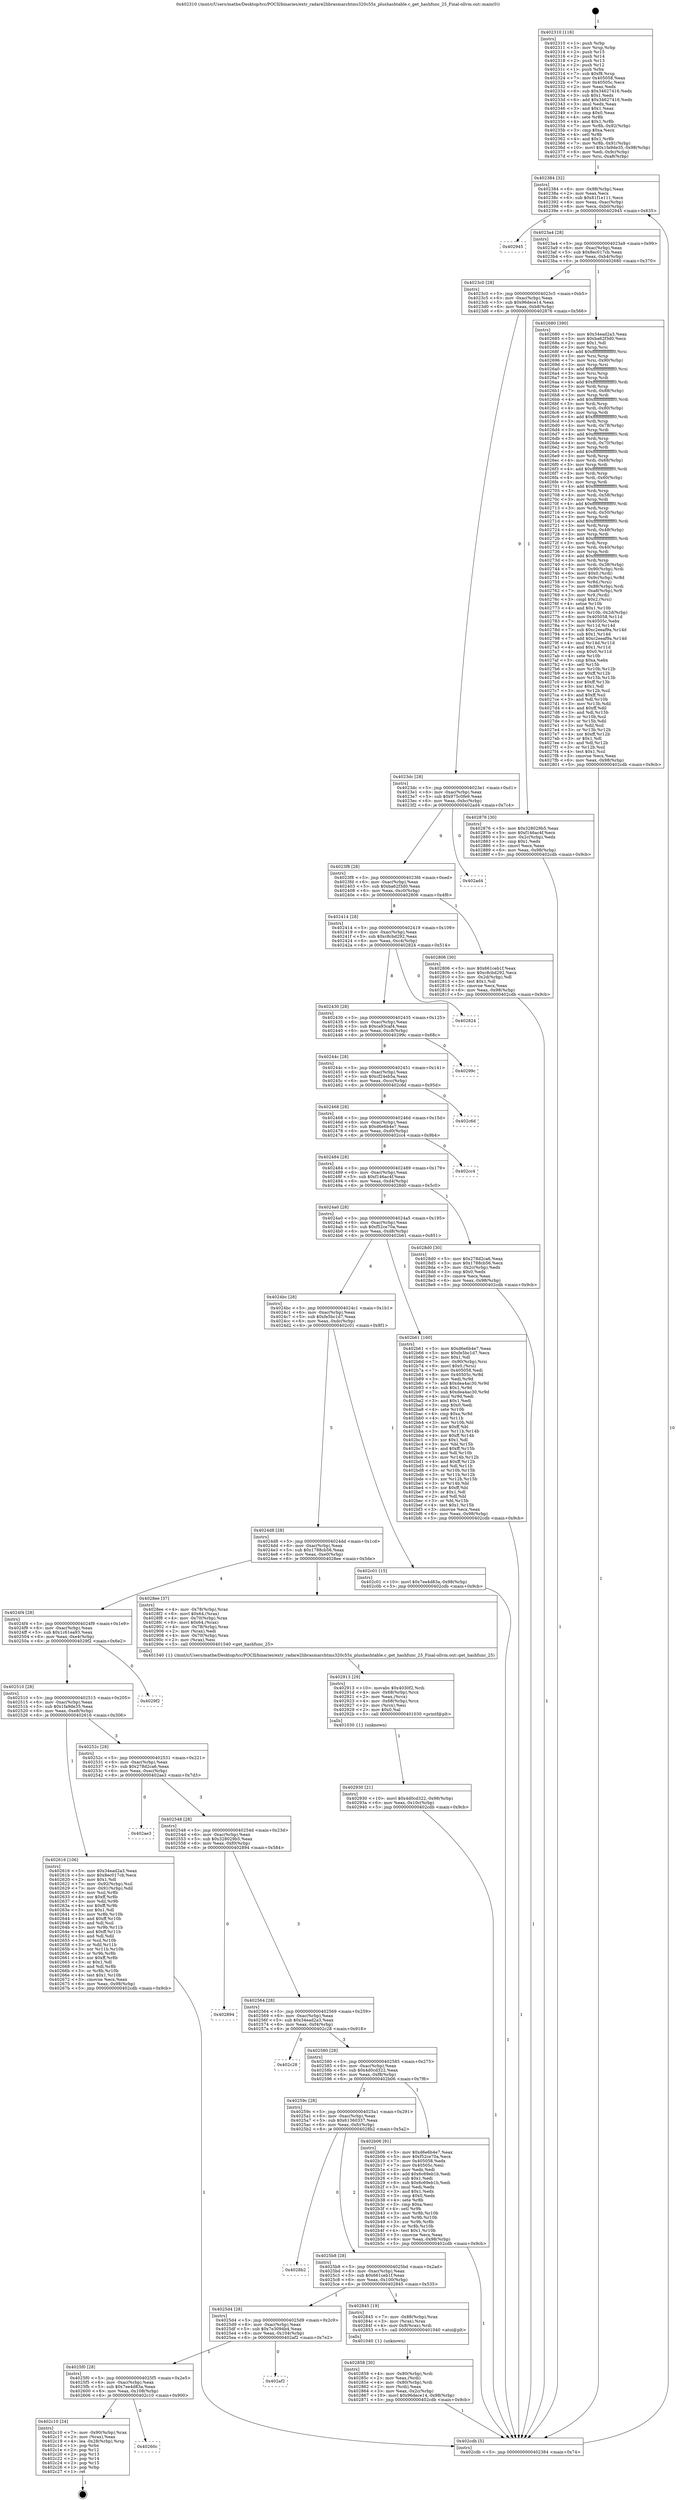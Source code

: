 digraph "0x402310" {
  label = "0x402310 (/mnt/c/Users/mathe/Desktop/tcc/POCII/binaries/extr_radare2librasmarchtms320c55x_plushashtable.c_get_hashfunc_25_Final-ollvm.out::main(0))"
  labelloc = "t"
  node[shape=record]

  Entry [label="",width=0.3,height=0.3,shape=circle,fillcolor=black,style=filled]
  "0x402384" [label="{
     0x402384 [32]\l
     | [instrs]\l
     &nbsp;&nbsp;0x402384 \<+6\>: mov -0x98(%rbp),%eax\l
     &nbsp;&nbsp;0x40238a \<+2\>: mov %eax,%ecx\l
     &nbsp;&nbsp;0x40238c \<+6\>: sub $0x81f1e111,%ecx\l
     &nbsp;&nbsp;0x402392 \<+6\>: mov %eax,-0xac(%rbp)\l
     &nbsp;&nbsp;0x402398 \<+6\>: mov %ecx,-0xb0(%rbp)\l
     &nbsp;&nbsp;0x40239e \<+6\>: je 0000000000402945 \<main+0x635\>\l
  }"]
  "0x402945" [label="{
     0x402945\l
  }", style=dashed]
  "0x4023a4" [label="{
     0x4023a4 [28]\l
     | [instrs]\l
     &nbsp;&nbsp;0x4023a4 \<+5\>: jmp 00000000004023a9 \<main+0x99\>\l
     &nbsp;&nbsp;0x4023a9 \<+6\>: mov -0xac(%rbp),%eax\l
     &nbsp;&nbsp;0x4023af \<+5\>: sub $0x8ec017cb,%eax\l
     &nbsp;&nbsp;0x4023b4 \<+6\>: mov %eax,-0xb4(%rbp)\l
     &nbsp;&nbsp;0x4023ba \<+6\>: je 0000000000402680 \<main+0x370\>\l
  }"]
  Exit [label="",width=0.3,height=0.3,shape=circle,fillcolor=black,style=filled,peripheries=2]
  "0x402680" [label="{
     0x402680 [390]\l
     | [instrs]\l
     &nbsp;&nbsp;0x402680 \<+5\>: mov $0x34ead2a3,%eax\l
     &nbsp;&nbsp;0x402685 \<+5\>: mov $0xba62f3d0,%ecx\l
     &nbsp;&nbsp;0x40268a \<+2\>: mov $0x1,%dl\l
     &nbsp;&nbsp;0x40268c \<+3\>: mov %rsp,%rsi\l
     &nbsp;&nbsp;0x40268f \<+4\>: add $0xfffffffffffffff0,%rsi\l
     &nbsp;&nbsp;0x402693 \<+3\>: mov %rsi,%rsp\l
     &nbsp;&nbsp;0x402696 \<+7\>: mov %rsi,-0x90(%rbp)\l
     &nbsp;&nbsp;0x40269d \<+3\>: mov %rsp,%rsi\l
     &nbsp;&nbsp;0x4026a0 \<+4\>: add $0xfffffffffffffff0,%rsi\l
     &nbsp;&nbsp;0x4026a4 \<+3\>: mov %rsi,%rsp\l
     &nbsp;&nbsp;0x4026a7 \<+3\>: mov %rsp,%rdi\l
     &nbsp;&nbsp;0x4026aa \<+4\>: add $0xfffffffffffffff0,%rdi\l
     &nbsp;&nbsp;0x4026ae \<+3\>: mov %rdi,%rsp\l
     &nbsp;&nbsp;0x4026b1 \<+7\>: mov %rdi,-0x88(%rbp)\l
     &nbsp;&nbsp;0x4026b8 \<+3\>: mov %rsp,%rdi\l
     &nbsp;&nbsp;0x4026bb \<+4\>: add $0xfffffffffffffff0,%rdi\l
     &nbsp;&nbsp;0x4026bf \<+3\>: mov %rdi,%rsp\l
     &nbsp;&nbsp;0x4026c2 \<+4\>: mov %rdi,-0x80(%rbp)\l
     &nbsp;&nbsp;0x4026c6 \<+3\>: mov %rsp,%rdi\l
     &nbsp;&nbsp;0x4026c9 \<+4\>: add $0xfffffffffffffff0,%rdi\l
     &nbsp;&nbsp;0x4026cd \<+3\>: mov %rdi,%rsp\l
     &nbsp;&nbsp;0x4026d0 \<+4\>: mov %rdi,-0x78(%rbp)\l
     &nbsp;&nbsp;0x4026d4 \<+3\>: mov %rsp,%rdi\l
     &nbsp;&nbsp;0x4026d7 \<+4\>: add $0xfffffffffffffff0,%rdi\l
     &nbsp;&nbsp;0x4026db \<+3\>: mov %rdi,%rsp\l
     &nbsp;&nbsp;0x4026de \<+4\>: mov %rdi,-0x70(%rbp)\l
     &nbsp;&nbsp;0x4026e2 \<+3\>: mov %rsp,%rdi\l
     &nbsp;&nbsp;0x4026e5 \<+4\>: add $0xfffffffffffffff0,%rdi\l
     &nbsp;&nbsp;0x4026e9 \<+3\>: mov %rdi,%rsp\l
     &nbsp;&nbsp;0x4026ec \<+4\>: mov %rdi,-0x68(%rbp)\l
     &nbsp;&nbsp;0x4026f0 \<+3\>: mov %rsp,%rdi\l
     &nbsp;&nbsp;0x4026f3 \<+4\>: add $0xfffffffffffffff0,%rdi\l
     &nbsp;&nbsp;0x4026f7 \<+3\>: mov %rdi,%rsp\l
     &nbsp;&nbsp;0x4026fa \<+4\>: mov %rdi,-0x60(%rbp)\l
     &nbsp;&nbsp;0x4026fe \<+3\>: mov %rsp,%rdi\l
     &nbsp;&nbsp;0x402701 \<+4\>: add $0xfffffffffffffff0,%rdi\l
     &nbsp;&nbsp;0x402705 \<+3\>: mov %rdi,%rsp\l
     &nbsp;&nbsp;0x402708 \<+4\>: mov %rdi,-0x58(%rbp)\l
     &nbsp;&nbsp;0x40270c \<+3\>: mov %rsp,%rdi\l
     &nbsp;&nbsp;0x40270f \<+4\>: add $0xfffffffffffffff0,%rdi\l
     &nbsp;&nbsp;0x402713 \<+3\>: mov %rdi,%rsp\l
     &nbsp;&nbsp;0x402716 \<+4\>: mov %rdi,-0x50(%rbp)\l
     &nbsp;&nbsp;0x40271a \<+3\>: mov %rsp,%rdi\l
     &nbsp;&nbsp;0x40271d \<+4\>: add $0xfffffffffffffff0,%rdi\l
     &nbsp;&nbsp;0x402721 \<+3\>: mov %rdi,%rsp\l
     &nbsp;&nbsp;0x402724 \<+4\>: mov %rdi,-0x48(%rbp)\l
     &nbsp;&nbsp;0x402728 \<+3\>: mov %rsp,%rdi\l
     &nbsp;&nbsp;0x40272b \<+4\>: add $0xfffffffffffffff0,%rdi\l
     &nbsp;&nbsp;0x40272f \<+3\>: mov %rdi,%rsp\l
     &nbsp;&nbsp;0x402732 \<+4\>: mov %rdi,-0x40(%rbp)\l
     &nbsp;&nbsp;0x402736 \<+3\>: mov %rsp,%rdi\l
     &nbsp;&nbsp;0x402739 \<+4\>: add $0xfffffffffffffff0,%rdi\l
     &nbsp;&nbsp;0x40273d \<+3\>: mov %rdi,%rsp\l
     &nbsp;&nbsp;0x402740 \<+4\>: mov %rdi,-0x38(%rbp)\l
     &nbsp;&nbsp;0x402744 \<+7\>: mov -0x90(%rbp),%rdi\l
     &nbsp;&nbsp;0x40274b \<+6\>: movl $0x0,(%rdi)\l
     &nbsp;&nbsp;0x402751 \<+7\>: mov -0x9c(%rbp),%r8d\l
     &nbsp;&nbsp;0x402758 \<+3\>: mov %r8d,(%rsi)\l
     &nbsp;&nbsp;0x40275b \<+7\>: mov -0x88(%rbp),%rdi\l
     &nbsp;&nbsp;0x402762 \<+7\>: mov -0xa8(%rbp),%r9\l
     &nbsp;&nbsp;0x402769 \<+3\>: mov %r9,(%rdi)\l
     &nbsp;&nbsp;0x40276c \<+3\>: cmpl $0x2,(%rsi)\l
     &nbsp;&nbsp;0x40276f \<+4\>: setne %r10b\l
     &nbsp;&nbsp;0x402773 \<+4\>: and $0x1,%r10b\l
     &nbsp;&nbsp;0x402777 \<+4\>: mov %r10b,-0x2d(%rbp)\l
     &nbsp;&nbsp;0x40277b \<+8\>: mov 0x405058,%r11d\l
     &nbsp;&nbsp;0x402783 \<+7\>: mov 0x40505c,%ebx\l
     &nbsp;&nbsp;0x40278a \<+3\>: mov %r11d,%r14d\l
     &nbsp;&nbsp;0x40278d \<+7\>: sub $0xc2eeaf9a,%r14d\l
     &nbsp;&nbsp;0x402794 \<+4\>: sub $0x1,%r14d\l
     &nbsp;&nbsp;0x402798 \<+7\>: add $0xc2eeaf9a,%r14d\l
     &nbsp;&nbsp;0x40279f \<+4\>: imul %r14d,%r11d\l
     &nbsp;&nbsp;0x4027a3 \<+4\>: and $0x1,%r11d\l
     &nbsp;&nbsp;0x4027a7 \<+4\>: cmp $0x0,%r11d\l
     &nbsp;&nbsp;0x4027ab \<+4\>: sete %r10b\l
     &nbsp;&nbsp;0x4027af \<+3\>: cmp $0xa,%ebx\l
     &nbsp;&nbsp;0x4027b2 \<+4\>: setl %r15b\l
     &nbsp;&nbsp;0x4027b6 \<+3\>: mov %r10b,%r12b\l
     &nbsp;&nbsp;0x4027b9 \<+4\>: xor $0xff,%r12b\l
     &nbsp;&nbsp;0x4027bd \<+3\>: mov %r15b,%r13b\l
     &nbsp;&nbsp;0x4027c0 \<+4\>: xor $0xff,%r13b\l
     &nbsp;&nbsp;0x4027c4 \<+3\>: xor $0x1,%dl\l
     &nbsp;&nbsp;0x4027c7 \<+3\>: mov %r12b,%sil\l
     &nbsp;&nbsp;0x4027ca \<+4\>: and $0xff,%sil\l
     &nbsp;&nbsp;0x4027ce \<+3\>: and %dl,%r10b\l
     &nbsp;&nbsp;0x4027d1 \<+3\>: mov %r13b,%dil\l
     &nbsp;&nbsp;0x4027d4 \<+4\>: and $0xff,%dil\l
     &nbsp;&nbsp;0x4027d8 \<+3\>: and %dl,%r15b\l
     &nbsp;&nbsp;0x4027db \<+3\>: or %r10b,%sil\l
     &nbsp;&nbsp;0x4027de \<+3\>: or %r15b,%dil\l
     &nbsp;&nbsp;0x4027e1 \<+3\>: xor %dil,%sil\l
     &nbsp;&nbsp;0x4027e4 \<+3\>: or %r13b,%r12b\l
     &nbsp;&nbsp;0x4027e7 \<+4\>: xor $0xff,%r12b\l
     &nbsp;&nbsp;0x4027eb \<+3\>: or $0x1,%dl\l
     &nbsp;&nbsp;0x4027ee \<+3\>: and %dl,%r12b\l
     &nbsp;&nbsp;0x4027f1 \<+3\>: or %r12b,%sil\l
     &nbsp;&nbsp;0x4027f4 \<+4\>: test $0x1,%sil\l
     &nbsp;&nbsp;0x4027f8 \<+3\>: cmovne %ecx,%eax\l
     &nbsp;&nbsp;0x4027fb \<+6\>: mov %eax,-0x98(%rbp)\l
     &nbsp;&nbsp;0x402801 \<+5\>: jmp 0000000000402cdb \<main+0x9cb\>\l
  }"]
  "0x4023c0" [label="{
     0x4023c0 [28]\l
     | [instrs]\l
     &nbsp;&nbsp;0x4023c0 \<+5\>: jmp 00000000004023c5 \<main+0xb5\>\l
     &nbsp;&nbsp;0x4023c5 \<+6\>: mov -0xac(%rbp),%eax\l
     &nbsp;&nbsp;0x4023cb \<+5\>: sub $0x96dece14,%eax\l
     &nbsp;&nbsp;0x4023d0 \<+6\>: mov %eax,-0xb8(%rbp)\l
     &nbsp;&nbsp;0x4023d6 \<+6\>: je 0000000000402876 \<main+0x566\>\l
  }"]
  "0x40260c" [label="{
     0x40260c\l
  }", style=dashed]
  "0x402876" [label="{
     0x402876 [30]\l
     | [instrs]\l
     &nbsp;&nbsp;0x402876 \<+5\>: mov $0x328029b5,%eax\l
     &nbsp;&nbsp;0x40287b \<+5\>: mov $0xf146ac4f,%ecx\l
     &nbsp;&nbsp;0x402880 \<+3\>: mov -0x2c(%rbp),%edx\l
     &nbsp;&nbsp;0x402883 \<+3\>: cmp $0x1,%edx\l
     &nbsp;&nbsp;0x402886 \<+3\>: cmovl %ecx,%eax\l
     &nbsp;&nbsp;0x402889 \<+6\>: mov %eax,-0x98(%rbp)\l
     &nbsp;&nbsp;0x40288f \<+5\>: jmp 0000000000402cdb \<main+0x9cb\>\l
  }"]
  "0x4023dc" [label="{
     0x4023dc [28]\l
     | [instrs]\l
     &nbsp;&nbsp;0x4023dc \<+5\>: jmp 00000000004023e1 \<main+0xd1\>\l
     &nbsp;&nbsp;0x4023e1 \<+6\>: mov -0xac(%rbp),%eax\l
     &nbsp;&nbsp;0x4023e7 \<+5\>: sub $0x975c0fe9,%eax\l
     &nbsp;&nbsp;0x4023ec \<+6\>: mov %eax,-0xbc(%rbp)\l
     &nbsp;&nbsp;0x4023f2 \<+6\>: je 0000000000402ad4 \<main+0x7c4\>\l
  }"]
  "0x402c10" [label="{
     0x402c10 [24]\l
     | [instrs]\l
     &nbsp;&nbsp;0x402c10 \<+7\>: mov -0x90(%rbp),%rax\l
     &nbsp;&nbsp;0x402c17 \<+2\>: mov (%rax),%eax\l
     &nbsp;&nbsp;0x402c19 \<+4\>: lea -0x28(%rbp),%rsp\l
     &nbsp;&nbsp;0x402c1d \<+1\>: pop %rbx\l
     &nbsp;&nbsp;0x402c1e \<+2\>: pop %r12\l
     &nbsp;&nbsp;0x402c20 \<+2\>: pop %r13\l
     &nbsp;&nbsp;0x402c22 \<+2\>: pop %r14\l
     &nbsp;&nbsp;0x402c24 \<+2\>: pop %r15\l
     &nbsp;&nbsp;0x402c26 \<+1\>: pop %rbp\l
     &nbsp;&nbsp;0x402c27 \<+1\>: ret\l
  }"]
  "0x402ad4" [label="{
     0x402ad4\l
  }", style=dashed]
  "0x4023f8" [label="{
     0x4023f8 [28]\l
     | [instrs]\l
     &nbsp;&nbsp;0x4023f8 \<+5\>: jmp 00000000004023fd \<main+0xed\>\l
     &nbsp;&nbsp;0x4023fd \<+6\>: mov -0xac(%rbp),%eax\l
     &nbsp;&nbsp;0x402403 \<+5\>: sub $0xba62f3d0,%eax\l
     &nbsp;&nbsp;0x402408 \<+6\>: mov %eax,-0xc0(%rbp)\l
     &nbsp;&nbsp;0x40240e \<+6\>: je 0000000000402806 \<main+0x4f6\>\l
  }"]
  "0x4025f0" [label="{
     0x4025f0 [28]\l
     | [instrs]\l
     &nbsp;&nbsp;0x4025f0 \<+5\>: jmp 00000000004025f5 \<main+0x2e5\>\l
     &nbsp;&nbsp;0x4025f5 \<+6\>: mov -0xac(%rbp),%eax\l
     &nbsp;&nbsp;0x4025fb \<+5\>: sub $0x7ee4d83a,%eax\l
     &nbsp;&nbsp;0x402600 \<+6\>: mov %eax,-0x108(%rbp)\l
     &nbsp;&nbsp;0x402606 \<+6\>: je 0000000000402c10 \<main+0x900\>\l
  }"]
  "0x402806" [label="{
     0x402806 [30]\l
     | [instrs]\l
     &nbsp;&nbsp;0x402806 \<+5\>: mov $0x661ceb1f,%eax\l
     &nbsp;&nbsp;0x40280b \<+5\>: mov $0xc8cbd292,%ecx\l
     &nbsp;&nbsp;0x402810 \<+3\>: mov -0x2d(%rbp),%dl\l
     &nbsp;&nbsp;0x402813 \<+3\>: test $0x1,%dl\l
     &nbsp;&nbsp;0x402816 \<+3\>: cmovne %ecx,%eax\l
     &nbsp;&nbsp;0x402819 \<+6\>: mov %eax,-0x98(%rbp)\l
     &nbsp;&nbsp;0x40281f \<+5\>: jmp 0000000000402cdb \<main+0x9cb\>\l
  }"]
  "0x402414" [label="{
     0x402414 [28]\l
     | [instrs]\l
     &nbsp;&nbsp;0x402414 \<+5\>: jmp 0000000000402419 \<main+0x109\>\l
     &nbsp;&nbsp;0x402419 \<+6\>: mov -0xac(%rbp),%eax\l
     &nbsp;&nbsp;0x40241f \<+5\>: sub $0xc8cbd292,%eax\l
     &nbsp;&nbsp;0x402424 \<+6\>: mov %eax,-0xc4(%rbp)\l
     &nbsp;&nbsp;0x40242a \<+6\>: je 0000000000402824 \<main+0x514\>\l
  }"]
  "0x402af2" [label="{
     0x402af2\l
  }", style=dashed]
  "0x402824" [label="{
     0x402824\l
  }", style=dashed]
  "0x402430" [label="{
     0x402430 [28]\l
     | [instrs]\l
     &nbsp;&nbsp;0x402430 \<+5\>: jmp 0000000000402435 \<main+0x125\>\l
     &nbsp;&nbsp;0x402435 \<+6\>: mov -0xac(%rbp),%eax\l
     &nbsp;&nbsp;0x40243b \<+5\>: sub $0xca93caf4,%eax\l
     &nbsp;&nbsp;0x402440 \<+6\>: mov %eax,-0xc8(%rbp)\l
     &nbsp;&nbsp;0x402446 \<+6\>: je 000000000040299c \<main+0x68c\>\l
  }"]
  "0x402930" [label="{
     0x402930 [21]\l
     | [instrs]\l
     &nbsp;&nbsp;0x402930 \<+10\>: movl $0x4d0cd322,-0x98(%rbp)\l
     &nbsp;&nbsp;0x40293a \<+6\>: mov %eax,-0x10c(%rbp)\l
     &nbsp;&nbsp;0x402940 \<+5\>: jmp 0000000000402cdb \<main+0x9cb\>\l
  }"]
  "0x40299c" [label="{
     0x40299c\l
  }", style=dashed]
  "0x40244c" [label="{
     0x40244c [28]\l
     | [instrs]\l
     &nbsp;&nbsp;0x40244c \<+5\>: jmp 0000000000402451 \<main+0x141\>\l
     &nbsp;&nbsp;0x402451 \<+6\>: mov -0xac(%rbp),%eax\l
     &nbsp;&nbsp;0x402457 \<+5\>: sub $0xcf24eb5a,%eax\l
     &nbsp;&nbsp;0x40245c \<+6\>: mov %eax,-0xcc(%rbp)\l
     &nbsp;&nbsp;0x402462 \<+6\>: je 0000000000402c6d \<main+0x95d\>\l
  }"]
  "0x402913" [label="{
     0x402913 [29]\l
     | [instrs]\l
     &nbsp;&nbsp;0x402913 \<+10\>: movabs $0x4030f2,%rdi\l
     &nbsp;&nbsp;0x40291d \<+4\>: mov -0x68(%rbp),%rcx\l
     &nbsp;&nbsp;0x402921 \<+2\>: mov %eax,(%rcx)\l
     &nbsp;&nbsp;0x402923 \<+4\>: mov -0x68(%rbp),%rcx\l
     &nbsp;&nbsp;0x402927 \<+2\>: mov (%rcx),%esi\l
     &nbsp;&nbsp;0x402929 \<+2\>: mov $0x0,%al\l
     &nbsp;&nbsp;0x40292b \<+5\>: call 0000000000401030 \<printf@plt\>\l
     | [calls]\l
     &nbsp;&nbsp;0x401030 \{1\} (unknown)\l
  }"]
  "0x402c6d" [label="{
     0x402c6d\l
  }", style=dashed]
  "0x402468" [label="{
     0x402468 [28]\l
     | [instrs]\l
     &nbsp;&nbsp;0x402468 \<+5\>: jmp 000000000040246d \<main+0x15d\>\l
     &nbsp;&nbsp;0x40246d \<+6\>: mov -0xac(%rbp),%eax\l
     &nbsp;&nbsp;0x402473 \<+5\>: sub $0xd6e6b4e7,%eax\l
     &nbsp;&nbsp;0x402478 \<+6\>: mov %eax,-0xd0(%rbp)\l
     &nbsp;&nbsp;0x40247e \<+6\>: je 0000000000402cc4 \<main+0x9b4\>\l
  }"]
  "0x402858" [label="{
     0x402858 [30]\l
     | [instrs]\l
     &nbsp;&nbsp;0x402858 \<+4\>: mov -0x80(%rbp),%rdi\l
     &nbsp;&nbsp;0x40285c \<+2\>: mov %eax,(%rdi)\l
     &nbsp;&nbsp;0x40285e \<+4\>: mov -0x80(%rbp),%rdi\l
     &nbsp;&nbsp;0x402862 \<+2\>: mov (%rdi),%eax\l
     &nbsp;&nbsp;0x402864 \<+3\>: mov %eax,-0x2c(%rbp)\l
     &nbsp;&nbsp;0x402867 \<+10\>: movl $0x96dece14,-0x98(%rbp)\l
     &nbsp;&nbsp;0x402871 \<+5\>: jmp 0000000000402cdb \<main+0x9cb\>\l
  }"]
  "0x402cc4" [label="{
     0x402cc4\l
  }", style=dashed]
  "0x402484" [label="{
     0x402484 [28]\l
     | [instrs]\l
     &nbsp;&nbsp;0x402484 \<+5\>: jmp 0000000000402489 \<main+0x179\>\l
     &nbsp;&nbsp;0x402489 \<+6\>: mov -0xac(%rbp),%eax\l
     &nbsp;&nbsp;0x40248f \<+5\>: sub $0xf146ac4f,%eax\l
     &nbsp;&nbsp;0x402494 \<+6\>: mov %eax,-0xd4(%rbp)\l
     &nbsp;&nbsp;0x40249a \<+6\>: je 00000000004028d0 \<main+0x5c0\>\l
  }"]
  "0x4025d4" [label="{
     0x4025d4 [28]\l
     | [instrs]\l
     &nbsp;&nbsp;0x4025d4 \<+5\>: jmp 00000000004025d9 \<main+0x2c9\>\l
     &nbsp;&nbsp;0x4025d9 \<+6\>: mov -0xac(%rbp),%eax\l
     &nbsp;&nbsp;0x4025df \<+5\>: sub $0x7e3094b4,%eax\l
     &nbsp;&nbsp;0x4025e4 \<+6\>: mov %eax,-0x104(%rbp)\l
     &nbsp;&nbsp;0x4025ea \<+6\>: je 0000000000402af2 \<main+0x7e2\>\l
  }"]
  "0x4028d0" [label="{
     0x4028d0 [30]\l
     | [instrs]\l
     &nbsp;&nbsp;0x4028d0 \<+5\>: mov $0x278d2ca6,%eax\l
     &nbsp;&nbsp;0x4028d5 \<+5\>: mov $0x1788cb56,%ecx\l
     &nbsp;&nbsp;0x4028da \<+3\>: mov -0x2c(%rbp),%edx\l
     &nbsp;&nbsp;0x4028dd \<+3\>: cmp $0x0,%edx\l
     &nbsp;&nbsp;0x4028e0 \<+3\>: cmove %ecx,%eax\l
     &nbsp;&nbsp;0x4028e3 \<+6\>: mov %eax,-0x98(%rbp)\l
     &nbsp;&nbsp;0x4028e9 \<+5\>: jmp 0000000000402cdb \<main+0x9cb\>\l
  }"]
  "0x4024a0" [label="{
     0x4024a0 [28]\l
     | [instrs]\l
     &nbsp;&nbsp;0x4024a0 \<+5\>: jmp 00000000004024a5 \<main+0x195\>\l
     &nbsp;&nbsp;0x4024a5 \<+6\>: mov -0xac(%rbp),%eax\l
     &nbsp;&nbsp;0x4024ab \<+5\>: sub $0xf52ce70a,%eax\l
     &nbsp;&nbsp;0x4024b0 \<+6\>: mov %eax,-0xd8(%rbp)\l
     &nbsp;&nbsp;0x4024b6 \<+6\>: je 0000000000402b61 \<main+0x851\>\l
  }"]
  "0x402845" [label="{
     0x402845 [19]\l
     | [instrs]\l
     &nbsp;&nbsp;0x402845 \<+7\>: mov -0x88(%rbp),%rax\l
     &nbsp;&nbsp;0x40284c \<+3\>: mov (%rax),%rax\l
     &nbsp;&nbsp;0x40284f \<+4\>: mov 0x8(%rax),%rdi\l
     &nbsp;&nbsp;0x402853 \<+5\>: call 0000000000401040 \<atoi@plt\>\l
     | [calls]\l
     &nbsp;&nbsp;0x401040 \{1\} (unknown)\l
  }"]
  "0x402b61" [label="{
     0x402b61 [160]\l
     | [instrs]\l
     &nbsp;&nbsp;0x402b61 \<+5\>: mov $0xd6e6b4e7,%eax\l
     &nbsp;&nbsp;0x402b66 \<+5\>: mov $0xfe5bc1d7,%ecx\l
     &nbsp;&nbsp;0x402b6b \<+2\>: mov $0x1,%dl\l
     &nbsp;&nbsp;0x402b6d \<+7\>: mov -0x90(%rbp),%rsi\l
     &nbsp;&nbsp;0x402b74 \<+6\>: movl $0x0,(%rsi)\l
     &nbsp;&nbsp;0x402b7a \<+7\>: mov 0x405058,%edi\l
     &nbsp;&nbsp;0x402b81 \<+8\>: mov 0x40505c,%r8d\l
     &nbsp;&nbsp;0x402b89 \<+3\>: mov %edi,%r9d\l
     &nbsp;&nbsp;0x402b8c \<+7\>: add $0xdea4ac30,%r9d\l
     &nbsp;&nbsp;0x402b93 \<+4\>: sub $0x1,%r9d\l
     &nbsp;&nbsp;0x402b97 \<+7\>: sub $0xdea4ac30,%r9d\l
     &nbsp;&nbsp;0x402b9e \<+4\>: imul %r9d,%edi\l
     &nbsp;&nbsp;0x402ba2 \<+3\>: and $0x1,%edi\l
     &nbsp;&nbsp;0x402ba5 \<+3\>: cmp $0x0,%edi\l
     &nbsp;&nbsp;0x402ba8 \<+4\>: sete %r10b\l
     &nbsp;&nbsp;0x402bac \<+4\>: cmp $0xa,%r8d\l
     &nbsp;&nbsp;0x402bb0 \<+4\>: setl %r11b\l
     &nbsp;&nbsp;0x402bb4 \<+3\>: mov %r10b,%bl\l
     &nbsp;&nbsp;0x402bb7 \<+3\>: xor $0xff,%bl\l
     &nbsp;&nbsp;0x402bba \<+3\>: mov %r11b,%r14b\l
     &nbsp;&nbsp;0x402bbd \<+4\>: xor $0xff,%r14b\l
     &nbsp;&nbsp;0x402bc1 \<+3\>: xor $0x1,%dl\l
     &nbsp;&nbsp;0x402bc4 \<+3\>: mov %bl,%r15b\l
     &nbsp;&nbsp;0x402bc7 \<+4\>: and $0xff,%r15b\l
     &nbsp;&nbsp;0x402bcb \<+3\>: and %dl,%r10b\l
     &nbsp;&nbsp;0x402bce \<+3\>: mov %r14b,%r12b\l
     &nbsp;&nbsp;0x402bd1 \<+4\>: and $0xff,%r12b\l
     &nbsp;&nbsp;0x402bd5 \<+3\>: and %dl,%r11b\l
     &nbsp;&nbsp;0x402bd8 \<+3\>: or %r10b,%r15b\l
     &nbsp;&nbsp;0x402bdb \<+3\>: or %r11b,%r12b\l
     &nbsp;&nbsp;0x402bde \<+3\>: xor %r12b,%r15b\l
     &nbsp;&nbsp;0x402be1 \<+3\>: or %r14b,%bl\l
     &nbsp;&nbsp;0x402be4 \<+3\>: xor $0xff,%bl\l
     &nbsp;&nbsp;0x402be7 \<+3\>: or $0x1,%dl\l
     &nbsp;&nbsp;0x402bea \<+2\>: and %dl,%bl\l
     &nbsp;&nbsp;0x402bec \<+3\>: or %bl,%r15b\l
     &nbsp;&nbsp;0x402bef \<+4\>: test $0x1,%r15b\l
     &nbsp;&nbsp;0x402bf3 \<+3\>: cmovne %ecx,%eax\l
     &nbsp;&nbsp;0x402bf6 \<+6\>: mov %eax,-0x98(%rbp)\l
     &nbsp;&nbsp;0x402bfc \<+5\>: jmp 0000000000402cdb \<main+0x9cb\>\l
  }"]
  "0x4024bc" [label="{
     0x4024bc [28]\l
     | [instrs]\l
     &nbsp;&nbsp;0x4024bc \<+5\>: jmp 00000000004024c1 \<main+0x1b1\>\l
     &nbsp;&nbsp;0x4024c1 \<+6\>: mov -0xac(%rbp),%eax\l
     &nbsp;&nbsp;0x4024c7 \<+5\>: sub $0xfe5bc1d7,%eax\l
     &nbsp;&nbsp;0x4024cc \<+6\>: mov %eax,-0xdc(%rbp)\l
     &nbsp;&nbsp;0x4024d2 \<+6\>: je 0000000000402c01 \<main+0x8f1\>\l
  }"]
  "0x4025b8" [label="{
     0x4025b8 [28]\l
     | [instrs]\l
     &nbsp;&nbsp;0x4025b8 \<+5\>: jmp 00000000004025bd \<main+0x2ad\>\l
     &nbsp;&nbsp;0x4025bd \<+6\>: mov -0xac(%rbp),%eax\l
     &nbsp;&nbsp;0x4025c3 \<+5\>: sub $0x661ceb1f,%eax\l
     &nbsp;&nbsp;0x4025c8 \<+6\>: mov %eax,-0x100(%rbp)\l
     &nbsp;&nbsp;0x4025ce \<+6\>: je 0000000000402845 \<main+0x535\>\l
  }"]
  "0x402c01" [label="{
     0x402c01 [15]\l
     | [instrs]\l
     &nbsp;&nbsp;0x402c01 \<+10\>: movl $0x7ee4d83a,-0x98(%rbp)\l
     &nbsp;&nbsp;0x402c0b \<+5\>: jmp 0000000000402cdb \<main+0x9cb\>\l
  }"]
  "0x4024d8" [label="{
     0x4024d8 [28]\l
     | [instrs]\l
     &nbsp;&nbsp;0x4024d8 \<+5\>: jmp 00000000004024dd \<main+0x1cd\>\l
     &nbsp;&nbsp;0x4024dd \<+6\>: mov -0xac(%rbp),%eax\l
     &nbsp;&nbsp;0x4024e3 \<+5\>: sub $0x1788cb56,%eax\l
     &nbsp;&nbsp;0x4024e8 \<+6\>: mov %eax,-0xe0(%rbp)\l
     &nbsp;&nbsp;0x4024ee \<+6\>: je 00000000004028ee \<main+0x5de\>\l
  }"]
  "0x4028b2" [label="{
     0x4028b2\l
  }", style=dashed]
  "0x4028ee" [label="{
     0x4028ee [37]\l
     | [instrs]\l
     &nbsp;&nbsp;0x4028ee \<+4\>: mov -0x78(%rbp),%rax\l
     &nbsp;&nbsp;0x4028f2 \<+6\>: movl $0x64,(%rax)\l
     &nbsp;&nbsp;0x4028f8 \<+4\>: mov -0x70(%rbp),%rax\l
     &nbsp;&nbsp;0x4028fc \<+6\>: movl $0x64,(%rax)\l
     &nbsp;&nbsp;0x402902 \<+4\>: mov -0x78(%rbp),%rax\l
     &nbsp;&nbsp;0x402906 \<+2\>: mov (%rax),%edi\l
     &nbsp;&nbsp;0x402908 \<+4\>: mov -0x70(%rbp),%rax\l
     &nbsp;&nbsp;0x40290c \<+2\>: mov (%rax),%esi\l
     &nbsp;&nbsp;0x40290e \<+5\>: call 0000000000401540 \<get_hashfunc_25\>\l
     | [calls]\l
     &nbsp;&nbsp;0x401540 \{1\} (/mnt/c/Users/mathe/Desktop/tcc/POCII/binaries/extr_radare2librasmarchtms320c55x_plushashtable.c_get_hashfunc_25_Final-ollvm.out::get_hashfunc_25)\l
  }"]
  "0x4024f4" [label="{
     0x4024f4 [28]\l
     | [instrs]\l
     &nbsp;&nbsp;0x4024f4 \<+5\>: jmp 00000000004024f9 \<main+0x1e9\>\l
     &nbsp;&nbsp;0x4024f9 \<+6\>: mov -0xac(%rbp),%eax\l
     &nbsp;&nbsp;0x4024ff \<+5\>: sub $0x1c61ea93,%eax\l
     &nbsp;&nbsp;0x402504 \<+6\>: mov %eax,-0xe4(%rbp)\l
     &nbsp;&nbsp;0x40250a \<+6\>: je 00000000004029f2 \<main+0x6e2\>\l
  }"]
  "0x40259c" [label="{
     0x40259c [28]\l
     | [instrs]\l
     &nbsp;&nbsp;0x40259c \<+5\>: jmp 00000000004025a1 \<main+0x291\>\l
     &nbsp;&nbsp;0x4025a1 \<+6\>: mov -0xac(%rbp),%eax\l
     &nbsp;&nbsp;0x4025a7 \<+5\>: sub $0x61360337,%eax\l
     &nbsp;&nbsp;0x4025ac \<+6\>: mov %eax,-0xfc(%rbp)\l
     &nbsp;&nbsp;0x4025b2 \<+6\>: je 00000000004028b2 \<main+0x5a2\>\l
  }"]
  "0x4029f2" [label="{
     0x4029f2\l
  }", style=dashed]
  "0x402510" [label="{
     0x402510 [28]\l
     | [instrs]\l
     &nbsp;&nbsp;0x402510 \<+5\>: jmp 0000000000402515 \<main+0x205\>\l
     &nbsp;&nbsp;0x402515 \<+6\>: mov -0xac(%rbp),%eax\l
     &nbsp;&nbsp;0x40251b \<+5\>: sub $0x1fa9de35,%eax\l
     &nbsp;&nbsp;0x402520 \<+6\>: mov %eax,-0xe8(%rbp)\l
     &nbsp;&nbsp;0x402526 \<+6\>: je 0000000000402616 \<main+0x306\>\l
  }"]
  "0x402b06" [label="{
     0x402b06 [91]\l
     | [instrs]\l
     &nbsp;&nbsp;0x402b06 \<+5\>: mov $0xd6e6b4e7,%eax\l
     &nbsp;&nbsp;0x402b0b \<+5\>: mov $0xf52ce70a,%ecx\l
     &nbsp;&nbsp;0x402b10 \<+7\>: mov 0x405058,%edx\l
     &nbsp;&nbsp;0x402b17 \<+7\>: mov 0x40505c,%esi\l
     &nbsp;&nbsp;0x402b1e \<+2\>: mov %edx,%edi\l
     &nbsp;&nbsp;0x402b20 \<+6\>: add $0x6c69eb1b,%edi\l
     &nbsp;&nbsp;0x402b26 \<+3\>: sub $0x1,%edi\l
     &nbsp;&nbsp;0x402b29 \<+6\>: sub $0x6c69eb1b,%edi\l
     &nbsp;&nbsp;0x402b2f \<+3\>: imul %edi,%edx\l
     &nbsp;&nbsp;0x402b32 \<+3\>: and $0x1,%edx\l
     &nbsp;&nbsp;0x402b35 \<+3\>: cmp $0x0,%edx\l
     &nbsp;&nbsp;0x402b38 \<+4\>: sete %r8b\l
     &nbsp;&nbsp;0x402b3c \<+3\>: cmp $0xa,%esi\l
     &nbsp;&nbsp;0x402b3f \<+4\>: setl %r9b\l
     &nbsp;&nbsp;0x402b43 \<+3\>: mov %r8b,%r10b\l
     &nbsp;&nbsp;0x402b46 \<+3\>: and %r9b,%r10b\l
     &nbsp;&nbsp;0x402b49 \<+3\>: xor %r9b,%r8b\l
     &nbsp;&nbsp;0x402b4c \<+3\>: or %r8b,%r10b\l
     &nbsp;&nbsp;0x402b4f \<+4\>: test $0x1,%r10b\l
     &nbsp;&nbsp;0x402b53 \<+3\>: cmovne %ecx,%eax\l
     &nbsp;&nbsp;0x402b56 \<+6\>: mov %eax,-0x98(%rbp)\l
     &nbsp;&nbsp;0x402b5c \<+5\>: jmp 0000000000402cdb \<main+0x9cb\>\l
  }"]
  "0x402616" [label="{
     0x402616 [106]\l
     | [instrs]\l
     &nbsp;&nbsp;0x402616 \<+5\>: mov $0x34ead2a3,%eax\l
     &nbsp;&nbsp;0x40261b \<+5\>: mov $0x8ec017cb,%ecx\l
     &nbsp;&nbsp;0x402620 \<+2\>: mov $0x1,%dl\l
     &nbsp;&nbsp;0x402622 \<+7\>: mov -0x92(%rbp),%sil\l
     &nbsp;&nbsp;0x402629 \<+7\>: mov -0x91(%rbp),%dil\l
     &nbsp;&nbsp;0x402630 \<+3\>: mov %sil,%r8b\l
     &nbsp;&nbsp;0x402633 \<+4\>: xor $0xff,%r8b\l
     &nbsp;&nbsp;0x402637 \<+3\>: mov %dil,%r9b\l
     &nbsp;&nbsp;0x40263a \<+4\>: xor $0xff,%r9b\l
     &nbsp;&nbsp;0x40263e \<+3\>: xor $0x1,%dl\l
     &nbsp;&nbsp;0x402641 \<+3\>: mov %r8b,%r10b\l
     &nbsp;&nbsp;0x402644 \<+4\>: and $0xff,%r10b\l
     &nbsp;&nbsp;0x402648 \<+3\>: and %dl,%sil\l
     &nbsp;&nbsp;0x40264b \<+3\>: mov %r9b,%r11b\l
     &nbsp;&nbsp;0x40264e \<+4\>: and $0xff,%r11b\l
     &nbsp;&nbsp;0x402652 \<+3\>: and %dl,%dil\l
     &nbsp;&nbsp;0x402655 \<+3\>: or %sil,%r10b\l
     &nbsp;&nbsp;0x402658 \<+3\>: or %dil,%r11b\l
     &nbsp;&nbsp;0x40265b \<+3\>: xor %r11b,%r10b\l
     &nbsp;&nbsp;0x40265e \<+3\>: or %r9b,%r8b\l
     &nbsp;&nbsp;0x402661 \<+4\>: xor $0xff,%r8b\l
     &nbsp;&nbsp;0x402665 \<+3\>: or $0x1,%dl\l
     &nbsp;&nbsp;0x402668 \<+3\>: and %dl,%r8b\l
     &nbsp;&nbsp;0x40266b \<+3\>: or %r8b,%r10b\l
     &nbsp;&nbsp;0x40266e \<+4\>: test $0x1,%r10b\l
     &nbsp;&nbsp;0x402672 \<+3\>: cmovne %ecx,%eax\l
     &nbsp;&nbsp;0x402675 \<+6\>: mov %eax,-0x98(%rbp)\l
     &nbsp;&nbsp;0x40267b \<+5\>: jmp 0000000000402cdb \<main+0x9cb\>\l
  }"]
  "0x40252c" [label="{
     0x40252c [28]\l
     | [instrs]\l
     &nbsp;&nbsp;0x40252c \<+5\>: jmp 0000000000402531 \<main+0x221\>\l
     &nbsp;&nbsp;0x402531 \<+6\>: mov -0xac(%rbp),%eax\l
     &nbsp;&nbsp;0x402537 \<+5\>: sub $0x278d2ca6,%eax\l
     &nbsp;&nbsp;0x40253c \<+6\>: mov %eax,-0xec(%rbp)\l
     &nbsp;&nbsp;0x402542 \<+6\>: je 0000000000402ae3 \<main+0x7d3\>\l
  }"]
  "0x402cdb" [label="{
     0x402cdb [5]\l
     | [instrs]\l
     &nbsp;&nbsp;0x402cdb \<+5\>: jmp 0000000000402384 \<main+0x74\>\l
  }"]
  "0x402310" [label="{
     0x402310 [116]\l
     | [instrs]\l
     &nbsp;&nbsp;0x402310 \<+1\>: push %rbp\l
     &nbsp;&nbsp;0x402311 \<+3\>: mov %rsp,%rbp\l
     &nbsp;&nbsp;0x402314 \<+2\>: push %r15\l
     &nbsp;&nbsp;0x402316 \<+2\>: push %r14\l
     &nbsp;&nbsp;0x402318 \<+2\>: push %r13\l
     &nbsp;&nbsp;0x40231a \<+2\>: push %r12\l
     &nbsp;&nbsp;0x40231c \<+1\>: push %rbx\l
     &nbsp;&nbsp;0x40231d \<+7\>: sub $0xf8,%rsp\l
     &nbsp;&nbsp;0x402324 \<+7\>: mov 0x405058,%eax\l
     &nbsp;&nbsp;0x40232b \<+7\>: mov 0x40505c,%ecx\l
     &nbsp;&nbsp;0x402332 \<+2\>: mov %eax,%edx\l
     &nbsp;&nbsp;0x402334 \<+6\>: sub $0x34627416,%edx\l
     &nbsp;&nbsp;0x40233a \<+3\>: sub $0x1,%edx\l
     &nbsp;&nbsp;0x40233d \<+6\>: add $0x34627416,%edx\l
     &nbsp;&nbsp;0x402343 \<+3\>: imul %edx,%eax\l
     &nbsp;&nbsp;0x402346 \<+3\>: and $0x1,%eax\l
     &nbsp;&nbsp;0x402349 \<+3\>: cmp $0x0,%eax\l
     &nbsp;&nbsp;0x40234c \<+4\>: sete %r8b\l
     &nbsp;&nbsp;0x402350 \<+4\>: and $0x1,%r8b\l
     &nbsp;&nbsp;0x402354 \<+7\>: mov %r8b,-0x92(%rbp)\l
     &nbsp;&nbsp;0x40235b \<+3\>: cmp $0xa,%ecx\l
     &nbsp;&nbsp;0x40235e \<+4\>: setl %r8b\l
     &nbsp;&nbsp;0x402362 \<+4\>: and $0x1,%r8b\l
     &nbsp;&nbsp;0x402366 \<+7\>: mov %r8b,-0x91(%rbp)\l
     &nbsp;&nbsp;0x40236d \<+10\>: movl $0x1fa9de35,-0x98(%rbp)\l
     &nbsp;&nbsp;0x402377 \<+6\>: mov %edi,-0x9c(%rbp)\l
     &nbsp;&nbsp;0x40237d \<+7\>: mov %rsi,-0xa8(%rbp)\l
  }"]
  "0x402580" [label="{
     0x402580 [28]\l
     | [instrs]\l
     &nbsp;&nbsp;0x402580 \<+5\>: jmp 0000000000402585 \<main+0x275\>\l
     &nbsp;&nbsp;0x402585 \<+6\>: mov -0xac(%rbp),%eax\l
     &nbsp;&nbsp;0x40258b \<+5\>: sub $0x4d0cd322,%eax\l
     &nbsp;&nbsp;0x402590 \<+6\>: mov %eax,-0xf8(%rbp)\l
     &nbsp;&nbsp;0x402596 \<+6\>: je 0000000000402b06 \<main+0x7f6\>\l
  }"]
  "0x402c28" [label="{
     0x402c28\l
  }", style=dashed]
  "0x402ae3" [label="{
     0x402ae3\l
  }", style=dashed]
  "0x402548" [label="{
     0x402548 [28]\l
     | [instrs]\l
     &nbsp;&nbsp;0x402548 \<+5\>: jmp 000000000040254d \<main+0x23d\>\l
     &nbsp;&nbsp;0x40254d \<+6\>: mov -0xac(%rbp),%eax\l
     &nbsp;&nbsp;0x402553 \<+5\>: sub $0x328029b5,%eax\l
     &nbsp;&nbsp;0x402558 \<+6\>: mov %eax,-0xf0(%rbp)\l
     &nbsp;&nbsp;0x40255e \<+6\>: je 0000000000402894 \<main+0x584\>\l
  }"]
  "0x402564" [label="{
     0x402564 [28]\l
     | [instrs]\l
     &nbsp;&nbsp;0x402564 \<+5\>: jmp 0000000000402569 \<main+0x259\>\l
     &nbsp;&nbsp;0x402569 \<+6\>: mov -0xac(%rbp),%eax\l
     &nbsp;&nbsp;0x40256f \<+5\>: sub $0x34ead2a3,%eax\l
     &nbsp;&nbsp;0x402574 \<+6\>: mov %eax,-0xf4(%rbp)\l
     &nbsp;&nbsp;0x40257a \<+6\>: je 0000000000402c28 \<main+0x918\>\l
  }"]
  "0x402894" [label="{
     0x402894\l
  }", style=dashed]
  Entry -> "0x402310" [label=" 1"]
  "0x402384" -> "0x402945" [label=" 0"]
  "0x402384" -> "0x4023a4" [label=" 11"]
  "0x402c10" -> Exit [label=" 1"]
  "0x4023a4" -> "0x402680" [label=" 1"]
  "0x4023a4" -> "0x4023c0" [label=" 10"]
  "0x4025f0" -> "0x40260c" [label=" 0"]
  "0x4023c0" -> "0x402876" [label=" 1"]
  "0x4023c0" -> "0x4023dc" [label=" 9"]
  "0x4025f0" -> "0x402c10" [label=" 1"]
  "0x4023dc" -> "0x402ad4" [label=" 0"]
  "0x4023dc" -> "0x4023f8" [label=" 9"]
  "0x4025d4" -> "0x4025f0" [label=" 1"]
  "0x4023f8" -> "0x402806" [label=" 1"]
  "0x4023f8" -> "0x402414" [label=" 8"]
  "0x4025d4" -> "0x402af2" [label=" 0"]
  "0x402414" -> "0x402824" [label=" 0"]
  "0x402414" -> "0x402430" [label=" 8"]
  "0x402c01" -> "0x402cdb" [label=" 1"]
  "0x402430" -> "0x40299c" [label=" 0"]
  "0x402430" -> "0x40244c" [label=" 8"]
  "0x402b61" -> "0x402cdb" [label=" 1"]
  "0x40244c" -> "0x402c6d" [label=" 0"]
  "0x40244c" -> "0x402468" [label=" 8"]
  "0x402b06" -> "0x402cdb" [label=" 1"]
  "0x402468" -> "0x402cc4" [label=" 0"]
  "0x402468" -> "0x402484" [label=" 8"]
  "0x402930" -> "0x402cdb" [label=" 1"]
  "0x402484" -> "0x4028d0" [label=" 1"]
  "0x402484" -> "0x4024a0" [label=" 7"]
  "0x402913" -> "0x402930" [label=" 1"]
  "0x4024a0" -> "0x402b61" [label=" 1"]
  "0x4024a0" -> "0x4024bc" [label=" 6"]
  "0x4028ee" -> "0x402913" [label=" 1"]
  "0x4024bc" -> "0x402c01" [label=" 1"]
  "0x4024bc" -> "0x4024d8" [label=" 5"]
  "0x402876" -> "0x402cdb" [label=" 1"]
  "0x4024d8" -> "0x4028ee" [label=" 1"]
  "0x4024d8" -> "0x4024f4" [label=" 4"]
  "0x402858" -> "0x402cdb" [label=" 1"]
  "0x4024f4" -> "0x4029f2" [label=" 0"]
  "0x4024f4" -> "0x402510" [label=" 4"]
  "0x4025b8" -> "0x4025d4" [label=" 1"]
  "0x402510" -> "0x402616" [label=" 1"]
  "0x402510" -> "0x40252c" [label=" 3"]
  "0x402616" -> "0x402cdb" [label=" 1"]
  "0x402310" -> "0x402384" [label=" 1"]
  "0x402cdb" -> "0x402384" [label=" 10"]
  "0x4025b8" -> "0x402845" [label=" 1"]
  "0x402680" -> "0x402cdb" [label=" 1"]
  "0x402806" -> "0x402cdb" [label=" 1"]
  "0x40259c" -> "0x4025b8" [label=" 2"]
  "0x40252c" -> "0x402ae3" [label=" 0"]
  "0x40252c" -> "0x402548" [label=" 3"]
  "0x40259c" -> "0x4028b2" [label=" 0"]
  "0x402548" -> "0x402894" [label=" 0"]
  "0x402548" -> "0x402564" [label=" 3"]
  "0x402845" -> "0x402858" [label=" 1"]
  "0x402564" -> "0x402c28" [label=" 0"]
  "0x402564" -> "0x402580" [label=" 3"]
  "0x4028d0" -> "0x402cdb" [label=" 1"]
  "0x402580" -> "0x402b06" [label=" 1"]
  "0x402580" -> "0x40259c" [label=" 2"]
}
